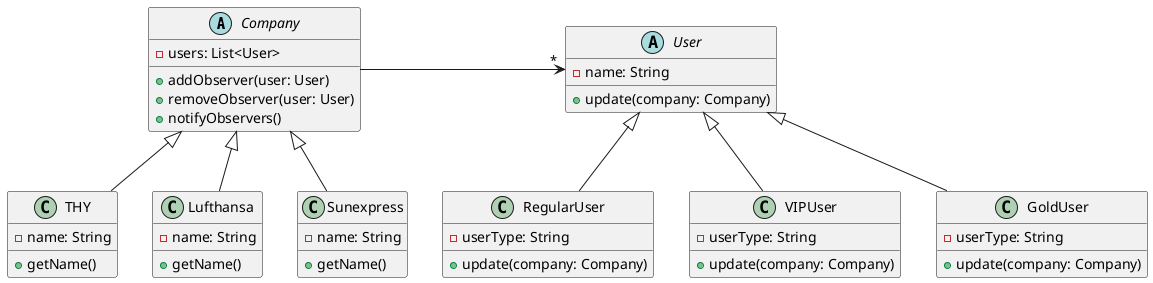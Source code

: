 @startuml
abstract class Company {
    -users: List<User>
    +addObserver(user: User)
    +removeObserver(user: User)
    +notifyObservers()
}

abstract class User {
    -name: String
    +update(company: Company)
}

class THY extends Company {
    -name: String
    +getName()
}

class Lufthansa extends Company {
    -name: String
    +getName()
}

class Sunexpress extends Company {
    -name: String
    +getName()
}

class RegularUser extends User {
    -userType: String
    +update(company: Company)
}

class VIPUser extends User {
    -userType: String
    +update(company: Company)
}

class GoldUser extends User {
    -userType: String
    +update(company: Company)
}
Company --right> "*" User
@enduml